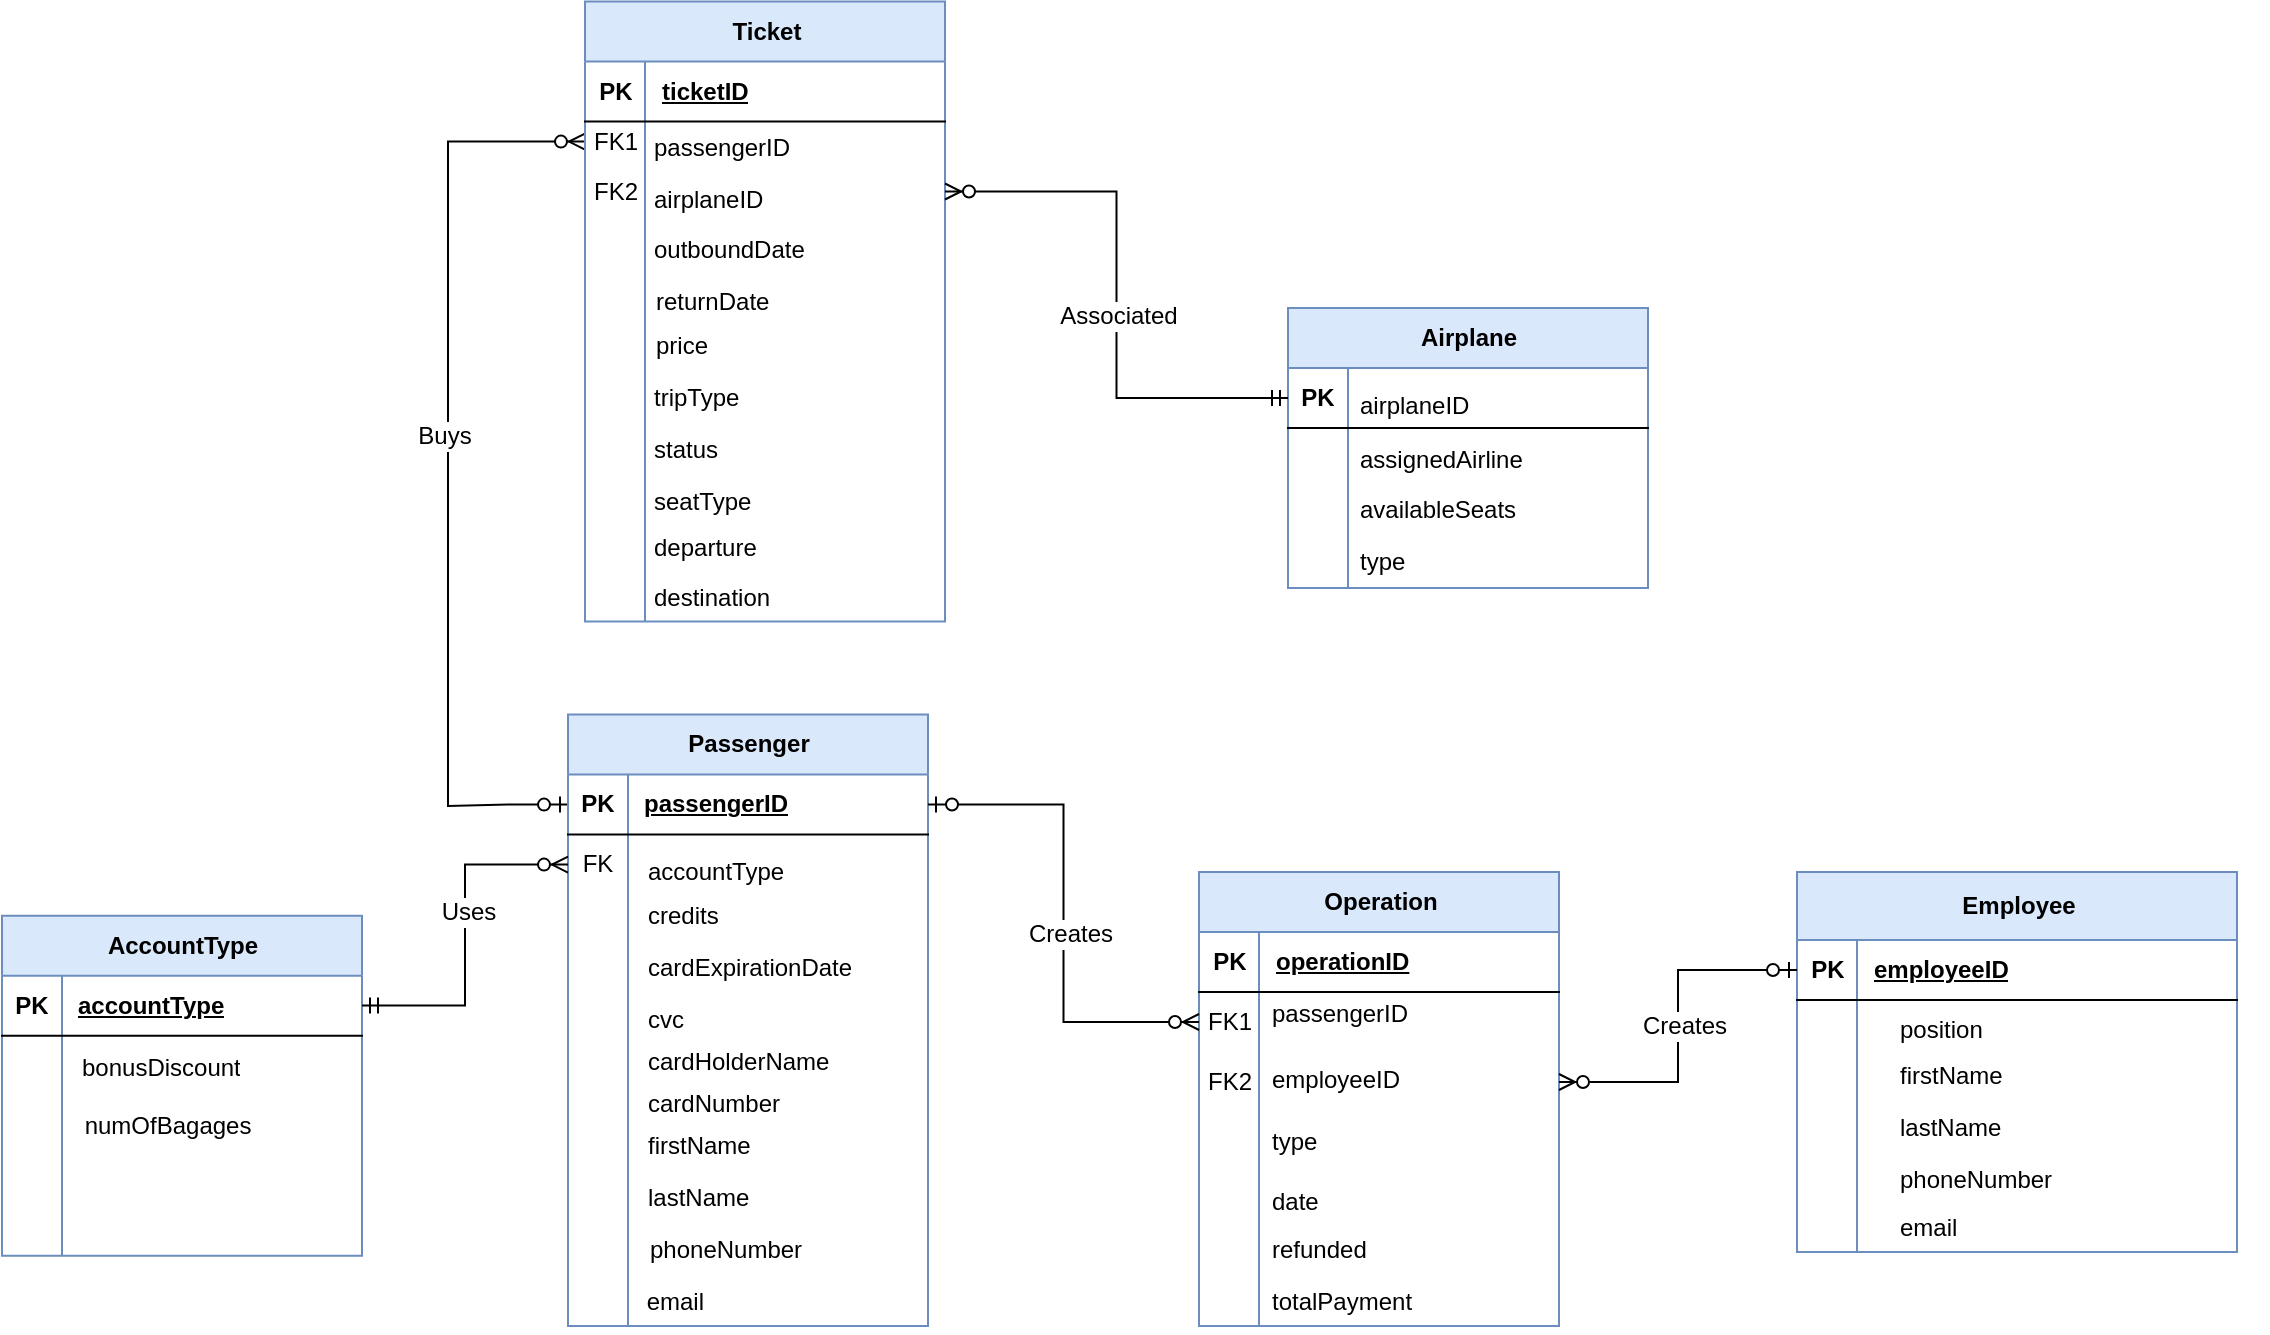 <mxfile version="24.8.0">
  <diagram id="C5RBs43oDa-KdzZeNtuy" name="Page-1">
    <mxGraphModel dx="1347" dy="735" grid="0" gridSize="10" guides="1" tooltips="1" connect="1" arrows="1" fold="1" page="1" pageScale="1" pageWidth="827" pageHeight="1169" math="0" shadow="0">
      <root>
        <mxCell id="WIyWlLk6GJQsqaUBKTNV-0" />
        <mxCell id="WIyWlLk6GJQsqaUBKTNV-1" parent="WIyWlLk6GJQsqaUBKTNV-0" />
        <mxCell id="CETGNp7XFRvlDch6rx29-30" value="" style="fontSize=12;html=1;endArrow=ERzeroToMany;startArrow=ERzeroToOne;rounded=0;edgeStyle=orthogonalEdgeStyle;" parent="WIyWlLk6GJQsqaUBKTNV-1" source="CETGNp7XFRvlDch6rx29-192" target="CETGNp7XFRvlDch6rx29-104" edge="1">
          <mxGeometry width="100" height="100" relative="1" as="geometry">
            <mxPoint x="570" y="590" as="sourcePoint" />
            <mxPoint x="683.878" y="350" as="targetPoint" />
            <Array as="points">
              <mxPoint x="570" y="519" />
              <mxPoint x="540" y="520" />
              <mxPoint x="540" y="110" />
            </Array>
          </mxGeometry>
        </mxCell>
        <mxCell id="uM2hpIKgyVyVSypeU8TG-0" value="Buys" style="edgeLabel;html=1;align=center;verticalAlign=middle;resizable=0;points=[];fontSize=12;" parent="CETGNp7XFRvlDch6rx29-30" vertex="1" connectable="0">
          <mxGeometry x="0.063" y="2" relative="1" as="geometry">
            <mxPoint as="offset" />
          </mxGeometry>
        </mxCell>
        <mxCell id="CETGNp7XFRvlDch6rx29-48" value="Operation" style="shape=table;startSize=30;container=1;collapsible=1;childLayout=tableLayout;fixedRows=1;rowLines=0;fontStyle=1;align=center;resizeLast=1;html=1;fillColor=#dae8fc;strokeColor=#6c8ebf;" parent="WIyWlLk6GJQsqaUBKTNV-1" vertex="1">
          <mxGeometry x="915.5" y="553" width="180" height="227" as="geometry" />
        </mxCell>
        <mxCell id="CETGNp7XFRvlDch6rx29-49" value="" style="shape=tableRow;horizontal=0;startSize=0;swimlaneHead=0;swimlaneBody=0;fillColor=none;collapsible=0;dropTarget=0;points=[[0,0.5],[1,0.5]];portConstraint=eastwest;top=0;left=0;right=0;bottom=1;" parent="CETGNp7XFRvlDch6rx29-48" vertex="1">
          <mxGeometry y="30" width="180" height="30" as="geometry" />
        </mxCell>
        <mxCell id="CETGNp7XFRvlDch6rx29-50" value="PK" style="shape=partialRectangle;connectable=0;fillColor=none;top=0;left=0;bottom=0;right=0;fontStyle=1;overflow=hidden;whiteSpace=wrap;html=1;" parent="CETGNp7XFRvlDch6rx29-49" vertex="1">
          <mxGeometry width="30" height="30" as="geometry">
            <mxRectangle width="30" height="30" as="alternateBounds" />
          </mxGeometry>
        </mxCell>
        <mxCell id="CETGNp7XFRvlDch6rx29-51" value="operationID" style="shape=partialRectangle;connectable=0;fillColor=none;top=0;left=0;bottom=0;right=0;align=left;spacingLeft=6;fontStyle=5;overflow=hidden;whiteSpace=wrap;html=1;" parent="CETGNp7XFRvlDch6rx29-49" vertex="1">
          <mxGeometry x="30" width="150" height="30" as="geometry">
            <mxRectangle width="150" height="30" as="alternateBounds" />
          </mxGeometry>
        </mxCell>
        <mxCell id="CETGNp7XFRvlDch6rx29-52" value="" style="shape=tableRow;horizontal=0;startSize=0;swimlaneHead=0;swimlaneBody=0;fillColor=none;collapsible=0;dropTarget=0;points=[[0,0.5],[1,0.5]];portConstraint=eastwest;top=0;left=0;right=0;bottom=0;" parent="CETGNp7XFRvlDch6rx29-48" vertex="1">
          <mxGeometry y="60" width="180" height="30" as="geometry" />
        </mxCell>
        <mxCell id="CETGNp7XFRvlDch6rx29-53" value="FK1" style="shape=partialRectangle;connectable=0;fillColor=none;top=0;left=0;bottom=0;right=0;editable=1;overflow=hidden;whiteSpace=wrap;html=1;" parent="CETGNp7XFRvlDch6rx29-52" vertex="1">
          <mxGeometry width="30" height="30" as="geometry">
            <mxRectangle width="30" height="30" as="alternateBounds" />
          </mxGeometry>
        </mxCell>
        <mxCell id="CETGNp7XFRvlDch6rx29-54" value="" style="shape=partialRectangle;connectable=0;fillColor=none;top=0;left=0;bottom=0;right=0;align=left;spacingLeft=6;overflow=hidden;whiteSpace=wrap;html=1;" parent="CETGNp7XFRvlDch6rx29-52" vertex="1">
          <mxGeometry x="30" width="150" height="30" as="geometry">
            <mxRectangle width="150" height="30" as="alternateBounds" />
          </mxGeometry>
        </mxCell>
        <mxCell id="CETGNp7XFRvlDch6rx29-55" value="" style="shape=tableRow;horizontal=0;startSize=0;swimlaneHead=0;swimlaneBody=0;fillColor=none;collapsible=0;dropTarget=0;points=[[0,0.5],[1,0.5]];portConstraint=eastwest;top=0;left=0;right=0;bottom=0;" parent="CETGNp7XFRvlDch6rx29-48" vertex="1">
          <mxGeometry y="90" width="180" height="30" as="geometry" />
        </mxCell>
        <mxCell id="CETGNp7XFRvlDch6rx29-56" value="FK2" style="shape=partialRectangle;connectable=0;fillColor=none;top=0;left=0;bottom=0;right=0;editable=1;overflow=hidden;whiteSpace=wrap;html=1;" parent="CETGNp7XFRvlDch6rx29-55" vertex="1">
          <mxGeometry width="30" height="30" as="geometry">
            <mxRectangle width="30" height="30" as="alternateBounds" />
          </mxGeometry>
        </mxCell>
        <mxCell id="CETGNp7XFRvlDch6rx29-57" value="" style="shape=partialRectangle;connectable=0;fillColor=none;top=0;left=0;bottom=0;right=0;align=left;spacingLeft=6;overflow=hidden;whiteSpace=wrap;html=1;" parent="CETGNp7XFRvlDch6rx29-55" vertex="1">
          <mxGeometry x="30" width="150" height="30" as="geometry">
            <mxRectangle width="150" height="30" as="alternateBounds" />
          </mxGeometry>
        </mxCell>
        <mxCell id="CETGNp7XFRvlDch6rx29-58" value="" style="shape=tableRow;horizontal=0;startSize=0;swimlaneHead=0;swimlaneBody=0;fillColor=none;collapsible=0;dropTarget=0;points=[[0,0.5],[1,0.5]];portConstraint=eastwest;top=0;left=0;right=0;bottom=0;" parent="CETGNp7XFRvlDch6rx29-48" vertex="1">
          <mxGeometry y="120" width="180" height="107" as="geometry" />
        </mxCell>
        <mxCell id="CETGNp7XFRvlDch6rx29-59" value="" style="shape=partialRectangle;connectable=0;fillColor=none;top=0;left=0;bottom=0;right=0;editable=1;overflow=hidden;whiteSpace=wrap;html=1;" parent="CETGNp7XFRvlDch6rx29-58" vertex="1">
          <mxGeometry width="30" height="107" as="geometry">
            <mxRectangle width="30" height="107" as="alternateBounds" />
          </mxGeometry>
        </mxCell>
        <mxCell id="CETGNp7XFRvlDch6rx29-60" value="" style="shape=partialRectangle;connectable=0;fillColor=none;top=0;left=0;bottom=0;right=0;align=left;spacingLeft=6;overflow=hidden;whiteSpace=wrap;html=1;" parent="CETGNp7XFRvlDch6rx29-58" vertex="1">
          <mxGeometry x="30" width="150" height="107" as="geometry">
            <mxRectangle width="150" height="107" as="alternateBounds" />
          </mxGeometry>
        </mxCell>
        <mxCell id="BGIZEROxM3A1e72S92r2-58" value="type" style="text;strokeColor=none;fillColor=none;align=left;verticalAlign=top;spacingLeft=4;spacingRight=4;overflow=hidden;rotatable=0;points=[[0,0.5],[1,0.5]];portConstraint=eastwest;whiteSpace=wrap;html=1;" parent="WIyWlLk6GJQsqaUBKTNV-1" vertex="1">
          <mxGeometry x="945.5" y="674" width="120" height="26" as="geometry" />
        </mxCell>
        <mxCell id="BGIZEROxM3A1e72S92r2-61" value="date" style="text;strokeColor=none;fillColor=none;align=left;verticalAlign=top;spacingLeft=4;spacingRight=4;overflow=hidden;rotatable=0;points=[[0,0.5],[1,0.5]];portConstraint=eastwest;whiteSpace=wrap;html=1;" parent="WIyWlLk6GJQsqaUBKTNV-1" vertex="1">
          <mxGeometry x="945.5" y="704" width="120" height="26" as="geometry" />
        </mxCell>
        <mxCell id="iAPkQYuaS3PHLz5bQzho-6" value="refunded" style="text;strokeColor=none;fillColor=none;align=left;verticalAlign=top;spacingLeft=4;spacingRight=4;overflow=hidden;rotatable=0;points=[[0,0.5],[1,0.5]];portConstraint=eastwest;whiteSpace=wrap;html=1;" parent="WIyWlLk6GJQsqaUBKTNV-1" vertex="1">
          <mxGeometry x="945.5" y="728" width="120" height="26" as="geometry" />
        </mxCell>
        <mxCell id="iAPkQYuaS3PHLz5bQzho-7" value="totalPayment" style="text;strokeColor=none;fillColor=none;align=left;verticalAlign=top;spacingLeft=4;spacingRight=4;overflow=hidden;rotatable=0;points=[[0,0.5],[1,0.5]];portConstraint=eastwest;whiteSpace=wrap;html=1;" parent="WIyWlLk6GJQsqaUBKTNV-1" vertex="1">
          <mxGeometry x="945.5" y="754" width="120" height="26" as="geometry" />
        </mxCell>
        <mxCell id="BGIZEROxM3A1e72S92r2-62" value="passengerID" style="text;strokeColor=none;fillColor=none;align=left;verticalAlign=top;spacingLeft=4;spacingRight=4;overflow=hidden;rotatable=0;points=[[0,0.5],[1,0.5]];portConstraint=eastwest;whiteSpace=wrap;html=1;" parent="WIyWlLk6GJQsqaUBKTNV-1" vertex="1">
          <mxGeometry x="945.5" y="610" width="120" height="25" as="geometry" />
        </mxCell>
        <mxCell id="CETGNp7XFRvlDch6rx29-100" value="Ticket" style="shape=table;startSize=30;container=1;collapsible=1;childLayout=tableLayout;fixedRows=1;rowLines=0;fontStyle=1;align=center;resizeLast=1;html=1;fillColor=#dae8fc;strokeColor=#6c8ebf;" parent="WIyWlLk6GJQsqaUBKTNV-1" vertex="1">
          <mxGeometry x="608.5" y="117.75" width="180" height="310" as="geometry" />
        </mxCell>
        <mxCell id="CETGNp7XFRvlDch6rx29-101" value="" style="shape=tableRow;horizontal=0;startSize=0;swimlaneHead=0;swimlaneBody=0;fillColor=none;collapsible=0;dropTarget=0;points=[[0,0.5],[1,0.5]];portConstraint=eastwest;top=0;left=0;right=0;bottom=1;" parent="CETGNp7XFRvlDch6rx29-100" vertex="1">
          <mxGeometry y="30" width="180" height="30" as="geometry" />
        </mxCell>
        <mxCell id="CETGNp7XFRvlDch6rx29-102" value="PK" style="shape=partialRectangle;connectable=0;fillColor=none;top=0;left=0;bottom=0;right=0;fontStyle=1;overflow=hidden;whiteSpace=wrap;html=1;" parent="CETGNp7XFRvlDch6rx29-101" vertex="1">
          <mxGeometry width="30" height="30" as="geometry">
            <mxRectangle width="30" height="30" as="alternateBounds" />
          </mxGeometry>
        </mxCell>
        <mxCell id="CETGNp7XFRvlDch6rx29-103" value="ticketID" style="shape=partialRectangle;connectable=0;fillColor=none;top=0;left=0;bottom=0;right=0;align=left;spacingLeft=6;fontStyle=5;overflow=hidden;whiteSpace=wrap;html=1;" parent="CETGNp7XFRvlDch6rx29-101" vertex="1">
          <mxGeometry x="30" width="150" height="30" as="geometry">
            <mxRectangle width="150" height="30" as="alternateBounds" />
          </mxGeometry>
        </mxCell>
        <mxCell id="CETGNp7XFRvlDch6rx29-104" value="" style="shape=tableRow;horizontal=0;startSize=0;swimlaneHead=0;swimlaneBody=0;fillColor=none;collapsible=0;dropTarget=0;points=[[0,0.5],[1,0.5]];portConstraint=eastwest;top=0;left=0;right=0;bottom=0;" parent="CETGNp7XFRvlDch6rx29-100" vertex="1">
          <mxGeometry y="60" width="180" height="20" as="geometry" />
        </mxCell>
        <mxCell id="CETGNp7XFRvlDch6rx29-105" value="FK1" style="shape=partialRectangle;connectable=0;fillColor=none;top=0;left=0;bottom=0;right=0;editable=1;overflow=hidden;whiteSpace=wrap;html=1;" parent="CETGNp7XFRvlDch6rx29-104" vertex="1">
          <mxGeometry width="30" height="20" as="geometry">
            <mxRectangle width="30" height="20" as="alternateBounds" />
          </mxGeometry>
        </mxCell>
        <mxCell id="CETGNp7XFRvlDch6rx29-106" value="" style="shape=partialRectangle;connectable=0;fillColor=none;top=0;left=0;bottom=0;right=0;align=left;spacingLeft=6;overflow=hidden;whiteSpace=wrap;html=1;" parent="CETGNp7XFRvlDch6rx29-104" vertex="1">
          <mxGeometry x="30" width="150" height="20" as="geometry">
            <mxRectangle width="150" height="20" as="alternateBounds" />
          </mxGeometry>
        </mxCell>
        <mxCell id="CETGNp7XFRvlDch6rx29-107" value="" style="shape=tableRow;horizontal=0;startSize=0;swimlaneHead=0;swimlaneBody=0;fillColor=none;collapsible=0;dropTarget=0;points=[[0,0.5],[1,0.5]];portConstraint=eastwest;top=0;left=0;right=0;bottom=0;" parent="CETGNp7XFRvlDch6rx29-100" vertex="1">
          <mxGeometry y="80" width="180" height="30" as="geometry" />
        </mxCell>
        <mxCell id="CETGNp7XFRvlDch6rx29-108" value="FK2" style="shape=partialRectangle;connectable=0;fillColor=none;top=0;left=0;bottom=0;right=0;editable=1;overflow=hidden;whiteSpace=wrap;html=1;" parent="CETGNp7XFRvlDch6rx29-107" vertex="1">
          <mxGeometry width="30" height="30" as="geometry">
            <mxRectangle width="30" height="30" as="alternateBounds" />
          </mxGeometry>
        </mxCell>
        <mxCell id="CETGNp7XFRvlDch6rx29-109" value="" style="shape=partialRectangle;connectable=0;fillColor=none;top=0;left=0;bottom=0;right=0;align=left;spacingLeft=6;overflow=hidden;whiteSpace=wrap;html=1;" parent="CETGNp7XFRvlDch6rx29-107" vertex="1">
          <mxGeometry x="30" width="150" height="30" as="geometry">
            <mxRectangle width="150" height="30" as="alternateBounds" />
          </mxGeometry>
        </mxCell>
        <mxCell id="CETGNp7XFRvlDch6rx29-110" value="" style="shape=tableRow;horizontal=0;startSize=0;swimlaneHead=0;swimlaneBody=0;fillColor=none;collapsible=0;dropTarget=0;points=[[0,0.5],[1,0.5]];portConstraint=eastwest;top=0;left=0;right=0;bottom=0;" parent="CETGNp7XFRvlDch6rx29-100" vertex="1">
          <mxGeometry y="110" width="180" height="200" as="geometry" />
        </mxCell>
        <mxCell id="CETGNp7XFRvlDch6rx29-111" value="" style="shape=partialRectangle;connectable=0;fillColor=none;top=0;left=0;bottom=0;right=0;editable=1;overflow=hidden;whiteSpace=wrap;html=1;" parent="CETGNp7XFRvlDch6rx29-110" vertex="1">
          <mxGeometry width="30" height="200" as="geometry">
            <mxRectangle width="30" height="200" as="alternateBounds" />
          </mxGeometry>
        </mxCell>
        <mxCell id="CETGNp7XFRvlDch6rx29-112" value="" style="shape=partialRectangle;connectable=0;fillColor=none;top=0;left=0;bottom=0;right=0;align=left;spacingLeft=6;overflow=hidden;whiteSpace=wrap;html=1;" parent="CETGNp7XFRvlDch6rx29-110" vertex="1">
          <mxGeometry x="30" width="150" height="200" as="geometry">
            <mxRectangle width="150" height="200" as="alternateBounds" />
          </mxGeometry>
        </mxCell>
        <mxCell id="TixNwKE1VY5OCuDRx1uv-124" value="outboundDate" style="text;strokeColor=none;fillColor=none;align=left;verticalAlign=top;spacingLeft=4;spacingRight=4;overflow=hidden;rotatable=0;points=[[0,0.5],[1,0.5]];portConstraint=eastwest;whiteSpace=wrap;html=1;" parent="WIyWlLk6GJQsqaUBKTNV-1" vertex="1">
          <mxGeometry x="637" y="227.5" width="130" height="26" as="geometry" />
        </mxCell>
        <mxCell id="s5Ub_9vOrKLqSlT67JaO-24" value="passengerID" style="text;strokeColor=none;fillColor=none;align=left;verticalAlign=top;spacingLeft=4;spacingRight=4;overflow=hidden;rotatable=0;points=[[0,0.5],[1,0.5]];portConstraint=eastwest;whiteSpace=wrap;html=1;" parent="WIyWlLk6GJQsqaUBKTNV-1" vertex="1">
          <mxGeometry x="637" y="176.75" width="130" height="26" as="geometry" />
        </mxCell>
        <mxCell id="TixNwKE1VY5OCuDRx1uv-125" value="returnDate" style="text;strokeColor=none;fillColor=none;align=left;verticalAlign=top;spacingLeft=4;spacingRight=4;overflow=hidden;rotatable=0;points=[[0,0.5],[1,0.5]];portConstraint=eastwest;whiteSpace=wrap;html=1;" parent="WIyWlLk6GJQsqaUBKTNV-1" vertex="1">
          <mxGeometry x="638" y="253.5" width="130" height="27" as="geometry" />
        </mxCell>
        <mxCell id="TixNwKE1VY5OCuDRx1uv-118" value="price" style="text;strokeColor=none;fillColor=none;align=left;verticalAlign=top;spacingLeft=4;spacingRight=4;overflow=hidden;rotatable=0;points=[[0,0.5],[1,0.5]];portConstraint=eastwest;whiteSpace=wrap;html=1;" parent="WIyWlLk6GJQsqaUBKTNV-1" vertex="1">
          <mxGeometry x="638" y="276" width="130" height="26" as="geometry" />
        </mxCell>
        <mxCell id="TixNwKE1VY5OCuDRx1uv-119" value="tripType" style="text;strokeColor=none;fillColor=none;align=left;verticalAlign=top;spacingLeft=4;spacingRight=4;overflow=hidden;rotatable=0;points=[[0,0.5],[1,0.5]];portConstraint=eastwest;whiteSpace=wrap;html=1;" parent="WIyWlLk6GJQsqaUBKTNV-1" vertex="1">
          <mxGeometry x="637" y="302" width="130" height="26" as="geometry" />
        </mxCell>
        <mxCell id="TixNwKE1VY5OCuDRx1uv-123" value="destination" style="text;strokeColor=none;fillColor=none;align=left;verticalAlign=top;spacingLeft=4;spacingRight=4;overflow=hidden;rotatable=0;points=[[0,0.5],[1,0.5]];portConstraint=eastwest;whiteSpace=wrap;html=1;" parent="WIyWlLk6GJQsqaUBKTNV-1" vertex="1">
          <mxGeometry x="637" y="401.75" width="130" height="26" as="geometry" />
        </mxCell>
        <mxCell id="TixNwKE1VY5OCuDRx1uv-122" value="departure" style="text;strokeColor=none;fillColor=none;align=left;verticalAlign=top;spacingLeft=4;spacingRight=4;overflow=hidden;rotatable=0;points=[[0,0.5],[1,0.5]];portConstraint=eastwest;whiteSpace=wrap;html=1;" parent="WIyWlLk6GJQsqaUBKTNV-1" vertex="1">
          <mxGeometry x="637" y="376.75" width="130" height="26" as="geometry" />
        </mxCell>
        <mxCell id="TixNwKE1VY5OCuDRx1uv-162" value="airplaneID" style="text;strokeColor=none;fillColor=none;align=left;verticalAlign=top;spacingLeft=4;spacingRight=4;overflow=hidden;rotatable=0;points=[[0,0.5],[1,0.5]];portConstraint=eastwest;whiteSpace=wrap;html=1;" parent="WIyWlLk6GJQsqaUBKTNV-1" vertex="1">
          <mxGeometry x="637" y="202.75" width="130" height="26" as="geometry" />
        </mxCell>
        <mxCell id="TixNwKE1VY5OCuDRx1uv-121" value="seatType" style="text;strokeColor=none;fillColor=none;align=left;verticalAlign=top;spacingLeft=4;spacingRight=4;overflow=hidden;rotatable=0;points=[[0,0.5],[1,0.5]];portConstraint=eastwest;whiteSpace=wrap;html=1;" parent="WIyWlLk6GJQsqaUBKTNV-1" vertex="1">
          <mxGeometry x="637" y="354" width="130" height="23" as="geometry" />
        </mxCell>
        <mxCell id="TixNwKE1VY5OCuDRx1uv-120" value="status" style="text;strokeColor=none;fillColor=none;align=left;verticalAlign=top;spacingLeft=4;spacingRight=4;overflow=hidden;rotatable=0;points=[[0,0.5],[1,0.5]];portConstraint=eastwest;whiteSpace=wrap;html=1;" parent="WIyWlLk6GJQsqaUBKTNV-1" vertex="1">
          <mxGeometry x="637" y="328" width="130" height="26" as="geometry" />
        </mxCell>
        <mxCell id="CETGNp7XFRvlDch6rx29-126" value="Airplane" style="shape=table;startSize=30;container=1;collapsible=1;childLayout=tableLayout;fixedRows=1;rowLines=0;fontStyle=1;align=center;resizeLast=1;html=1;fillColor=#dae8fc;strokeColor=#6c8ebf;" parent="WIyWlLk6GJQsqaUBKTNV-1" vertex="1">
          <mxGeometry x="960" y="271" width="180" height="140" as="geometry" />
        </mxCell>
        <mxCell id="CETGNp7XFRvlDch6rx29-127" value="" style="shape=tableRow;horizontal=0;startSize=0;swimlaneHead=0;swimlaneBody=0;fillColor=none;collapsible=0;dropTarget=0;points=[[0,0.5],[1,0.5]];portConstraint=eastwest;top=0;left=0;right=0;bottom=1;" parent="CETGNp7XFRvlDch6rx29-126" vertex="1">
          <mxGeometry y="30" width="180" height="30" as="geometry" />
        </mxCell>
        <mxCell id="CETGNp7XFRvlDch6rx29-128" value="PK" style="shape=partialRectangle;connectable=0;fillColor=none;top=0;left=0;bottom=0;right=0;fontStyle=1;overflow=hidden;whiteSpace=wrap;html=1;" parent="CETGNp7XFRvlDch6rx29-127" vertex="1">
          <mxGeometry width="30" height="30" as="geometry">
            <mxRectangle width="30" height="30" as="alternateBounds" />
          </mxGeometry>
        </mxCell>
        <mxCell id="CETGNp7XFRvlDch6rx29-129" value="" style="shape=partialRectangle;connectable=0;fillColor=none;top=0;left=0;bottom=0;right=0;align=left;spacingLeft=6;fontStyle=5;overflow=hidden;whiteSpace=wrap;html=1;" parent="CETGNp7XFRvlDch6rx29-127" vertex="1">
          <mxGeometry x="30" width="150" height="30" as="geometry">
            <mxRectangle width="150" height="30" as="alternateBounds" />
          </mxGeometry>
        </mxCell>
        <mxCell id="CETGNp7XFRvlDch6rx29-130" value="" style="shape=tableRow;horizontal=0;startSize=0;swimlaneHead=0;swimlaneBody=0;fillColor=none;collapsible=0;dropTarget=0;points=[[0,0.5],[1,0.5]];portConstraint=eastwest;top=0;left=0;right=0;bottom=0;" parent="CETGNp7XFRvlDch6rx29-126" vertex="1">
          <mxGeometry y="60" width="180" height="30" as="geometry" />
        </mxCell>
        <mxCell id="CETGNp7XFRvlDch6rx29-131" value="" style="shape=partialRectangle;connectable=0;fillColor=none;top=0;left=0;bottom=0;right=0;editable=1;overflow=hidden;whiteSpace=wrap;html=1;" parent="CETGNp7XFRvlDch6rx29-130" vertex="1">
          <mxGeometry width="30" height="30" as="geometry">
            <mxRectangle width="30" height="30" as="alternateBounds" />
          </mxGeometry>
        </mxCell>
        <mxCell id="CETGNp7XFRvlDch6rx29-132" value="" style="shape=partialRectangle;connectable=0;fillColor=none;top=0;left=0;bottom=0;right=0;align=left;spacingLeft=6;overflow=hidden;whiteSpace=wrap;html=1;" parent="CETGNp7XFRvlDch6rx29-130" vertex="1">
          <mxGeometry x="30" width="150" height="30" as="geometry">
            <mxRectangle width="150" height="30" as="alternateBounds" />
          </mxGeometry>
        </mxCell>
        <mxCell id="CETGNp7XFRvlDch6rx29-133" value="" style="shape=tableRow;horizontal=0;startSize=0;swimlaneHead=0;swimlaneBody=0;fillColor=none;collapsible=0;dropTarget=0;points=[[0,0.5],[1,0.5]];portConstraint=eastwest;top=0;left=0;right=0;bottom=0;" parent="CETGNp7XFRvlDch6rx29-126" vertex="1">
          <mxGeometry y="90" width="180" height="30" as="geometry" />
        </mxCell>
        <mxCell id="CETGNp7XFRvlDch6rx29-134" value="" style="shape=partialRectangle;connectable=0;fillColor=none;top=0;left=0;bottom=0;right=0;editable=1;overflow=hidden;whiteSpace=wrap;html=1;" parent="CETGNp7XFRvlDch6rx29-133" vertex="1">
          <mxGeometry width="30" height="30" as="geometry">
            <mxRectangle width="30" height="30" as="alternateBounds" />
          </mxGeometry>
        </mxCell>
        <mxCell id="CETGNp7XFRvlDch6rx29-135" value="" style="shape=partialRectangle;connectable=0;fillColor=none;top=0;left=0;bottom=0;right=0;align=left;spacingLeft=6;overflow=hidden;whiteSpace=wrap;html=1;" parent="CETGNp7XFRvlDch6rx29-133" vertex="1">
          <mxGeometry x="30" width="150" height="30" as="geometry">
            <mxRectangle width="150" height="30" as="alternateBounds" />
          </mxGeometry>
        </mxCell>
        <mxCell id="CETGNp7XFRvlDch6rx29-136" value="" style="shape=tableRow;horizontal=0;startSize=0;swimlaneHead=0;swimlaneBody=0;fillColor=none;collapsible=0;dropTarget=0;points=[[0,0.5],[1,0.5]];portConstraint=eastwest;top=0;left=0;right=0;bottom=0;" parent="CETGNp7XFRvlDch6rx29-126" vertex="1">
          <mxGeometry y="120" width="180" height="20" as="geometry" />
        </mxCell>
        <mxCell id="CETGNp7XFRvlDch6rx29-137" value="" style="shape=partialRectangle;connectable=0;fillColor=none;top=0;left=0;bottom=0;right=0;editable=1;overflow=hidden;whiteSpace=wrap;html=1;" parent="CETGNp7XFRvlDch6rx29-136" vertex="1">
          <mxGeometry width="30" height="20" as="geometry">
            <mxRectangle width="30" height="20" as="alternateBounds" />
          </mxGeometry>
        </mxCell>
        <mxCell id="CETGNp7XFRvlDch6rx29-138" value="" style="shape=partialRectangle;connectable=0;fillColor=none;top=0;left=0;bottom=0;right=0;align=left;spacingLeft=6;overflow=hidden;whiteSpace=wrap;html=1;" parent="CETGNp7XFRvlDch6rx29-136" vertex="1">
          <mxGeometry x="30" width="150" height="20" as="geometry">
            <mxRectangle width="150" height="20" as="alternateBounds" />
          </mxGeometry>
        </mxCell>
        <mxCell id="TixNwKE1VY5OCuDRx1uv-142" value="airplaneID" style="text;strokeColor=none;fillColor=none;align=left;verticalAlign=top;spacingLeft=4;spacingRight=4;overflow=hidden;rotatable=0;points=[[0,0.5],[1,0.5]];portConstraint=eastwest;whiteSpace=wrap;html=1;" parent="WIyWlLk6GJQsqaUBKTNV-1" vertex="1">
          <mxGeometry x="990" y="305.5" width="120" height="26" as="geometry" />
        </mxCell>
        <mxCell id="BGIZEROxM3A1e72S92r2-15" value="availableSeats" style="text;strokeColor=none;fillColor=none;align=left;verticalAlign=top;spacingLeft=4;spacingRight=4;overflow=hidden;rotatable=0;points=[[0,0.5],[1,0.5]];portConstraint=eastwest;whiteSpace=wrap;html=1;" parent="WIyWlLk6GJQsqaUBKTNV-1" vertex="1">
          <mxGeometry x="990" y="357.5" width="130" height="26" as="geometry" />
        </mxCell>
        <mxCell id="TixNwKE1VY5OCuDRx1uv-160" value="assignedAirline" style="text;strokeColor=none;fillColor=none;align=left;verticalAlign=top;spacingLeft=4;spacingRight=4;overflow=hidden;rotatable=0;points=[[0,0.5],[1,0.5]];portConstraint=eastwest;whiteSpace=wrap;html=1;" parent="WIyWlLk6GJQsqaUBKTNV-1" vertex="1">
          <mxGeometry x="990" y="332.5" width="120" height="26" as="geometry" />
        </mxCell>
        <mxCell id="CETGNp7XFRvlDch6rx29-139" value="Employee" style="shape=table;startSize=34;container=1;collapsible=1;childLayout=tableLayout;fixedRows=1;rowLines=0;fontStyle=1;align=center;resizeLast=1;html=1;fillColor=#dae8fc;strokeColor=#6c8ebf;" parent="WIyWlLk6GJQsqaUBKTNV-1" vertex="1">
          <mxGeometry x="1214.5" y="553" width="220" height="190" as="geometry" />
        </mxCell>
        <mxCell id="CETGNp7XFRvlDch6rx29-140" value="" style="shape=tableRow;horizontal=0;startSize=0;swimlaneHead=0;swimlaneBody=0;fillColor=none;collapsible=0;dropTarget=0;points=[[0,0.5],[1,0.5]];portConstraint=eastwest;top=0;left=0;right=0;bottom=1;" parent="CETGNp7XFRvlDch6rx29-139" vertex="1">
          <mxGeometry y="34" width="220" height="30" as="geometry" />
        </mxCell>
        <mxCell id="CETGNp7XFRvlDch6rx29-141" value="PK" style="shape=partialRectangle;connectable=0;fillColor=none;top=0;left=0;bottom=0;right=0;fontStyle=1;overflow=hidden;whiteSpace=wrap;html=1;" parent="CETGNp7XFRvlDch6rx29-140" vertex="1">
          <mxGeometry width="30" height="30" as="geometry">
            <mxRectangle width="30" height="30" as="alternateBounds" />
          </mxGeometry>
        </mxCell>
        <mxCell id="CETGNp7XFRvlDch6rx29-142" value="employeeID" style="shape=partialRectangle;connectable=0;fillColor=none;top=0;left=0;bottom=0;right=0;align=left;spacingLeft=6;fontStyle=5;overflow=hidden;whiteSpace=wrap;html=1;" parent="CETGNp7XFRvlDch6rx29-140" vertex="1">
          <mxGeometry x="30" width="190" height="30" as="geometry">
            <mxRectangle width="190" height="30" as="alternateBounds" />
          </mxGeometry>
        </mxCell>
        <mxCell id="CETGNp7XFRvlDch6rx29-146" value="" style="shape=tableRow;horizontal=0;startSize=0;swimlaneHead=0;swimlaneBody=0;fillColor=none;collapsible=0;dropTarget=0;points=[[0,0.5],[1,0.5]];portConstraint=eastwest;top=0;left=0;right=0;bottom=0;" parent="CETGNp7XFRvlDch6rx29-139" vertex="1">
          <mxGeometry y="64" width="220" height="30" as="geometry" />
        </mxCell>
        <mxCell id="CETGNp7XFRvlDch6rx29-147" value="" style="shape=partialRectangle;connectable=0;fillColor=none;top=0;left=0;bottom=0;right=0;editable=1;overflow=hidden;whiteSpace=wrap;html=1;" parent="CETGNp7XFRvlDch6rx29-146" vertex="1">
          <mxGeometry width="30" height="30" as="geometry">
            <mxRectangle width="30" height="30" as="alternateBounds" />
          </mxGeometry>
        </mxCell>
        <mxCell id="CETGNp7XFRvlDch6rx29-148" value="" style="shape=partialRectangle;connectable=0;fillColor=none;top=0;left=0;bottom=0;right=0;align=left;spacingLeft=6;overflow=hidden;whiteSpace=wrap;html=1;" parent="CETGNp7XFRvlDch6rx29-146" vertex="1">
          <mxGeometry x="30" width="190" height="30" as="geometry">
            <mxRectangle width="190" height="30" as="alternateBounds" />
          </mxGeometry>
        </mxCell>
        <mxCell id="CETGNp7XFRvlDch6rx29-149" value="" style="shape=tableRow;horizontal=0;startSize=0;swimlaneHead=0;swimlaneBody=0;fillColor=none;collapsible=0;dropTarget=0;points=[[0,0.5],[1,0.5]];portConstraint=eastwest;top=0;left=0;right=0;bottom=0;" parent="CETGNp7XFRvlDch6rx29-139" vertex="1">
          <mxGeometry y="94" width="220" height="96" as="geometry" />
        </mxCell>
        <mxCell id="CETGNp7XFRvlDch6rx29-150" value="" style="shape=partialRectangle;connectable=0;fillColor=none;top=0;left=0;bottom=0;right=0;editable=1;overflow=hidden;whiteSpace=wrap;html=1;" parent="CETGNp7XFRvlDch6rx29-149" vertex="1">
          <mxGeometry width="30" height="96" as="geometry">
            <mxRectangle width="30" height="96" as="alternateBounds" />
          </mxGeometry>
        </mxCell>
        <mxCell id="CETGNp7XFRvlDch6rx29-151" value="" style="shape=partialRectangle;connectable=0;fillColor=none;top=0;left=0;bottom=0;right=0;align=left;spacingLeft=6;overflow=hidden;whiteSpace=wrap;html=1;" parent="CETGNp7XFRvlDch6rx29-149" vertex="1">
          <mxGeometry x="30" width="190" height="96" as="geometry">
            <mxRectangle width="190" height="96" as="alternateBounds" />
          </mxGeometry>
        </mxCell>
        <mxCell id="TixNwKE1VY5OCuDRx1uv-102" value="position" style="text;strokeColor=none;fillColor=none;align=left;verticalAlign=top;spacingLeft=4;spacingRight=4;overflow=hidden;rotatable=0;points=[[0,0.5],[1,0.5]];portConstraint=eastwest;whiteSpace=wrap;html=1;" parent="WIyWlLk6GJQsqaUBKTNV-1" vertex="1">
          <mxGeometry x="1260" y="617.5" width="140" height="26" as="geometry" />
        </mxCell>
        <mxCell id="TixNwKE1VY5OCuDRx1uv-98" value="firstName" style="text;strokeColor=none;fillColor=none;align=left;verticalAlign=top;spacingLeft=4;spacingRight=4;overflow=hidden;rotatable=0;points=[[0,0.5],[1,0.5]];portConstraint=eastwest;whiteSpace=wrap;html=1;" parent="WIyWlLk6GJQsqaUBKTNV-1" vertex="1">
          <mxGeometry x="1260" y="640.5" width="129" height="26" as="geometry" />
        </mxCell>
        <mxCell id="TixNwKE1VY5OCuDRx1uv-127" value="phoneNumber" style="text;strokeColor=none;fillColor=none;align=left;verticalAlign=top;spacingLeft=4;spacingRight=4;overflow=hidden;rotatable=0;points=[[0,0.5],[1,0.5]];portConstraint=eastwest;whiteSpace=wrap;html=1;" parent="WIyWlLk6GJQsqaUBKTNV-1" vertex="1">
          <mxGeometry x="1260" y="692.5" width="129" height="26" as="geometry" />
        </mxCell>
        <mxCell id="TixNwKE1VY5OCuDRx1uv-126" value="lastName" style="text;strokeColor=none;fillColor=none;align=left;verticalAlign=top;spacingLeft=4;spacingRight=4;overflow=hidden;rotatable=0;points=[[0,0.5],[1,0.5]];portConstraint=eastwest;whiteSpace=wrap;html=1;" parent="WIyWlLk6GJQsqaUBKTNV-1" vertex="1">
          <mxGeometry x="1260" y="666.5" width="129" height="26" as="geometry" />
        </mxCell>
        <mxCell id="TixNwKE1VY5OCuDRx1uv-90" value="type" style="text;strokeColor=none;fillColor=none;align=left;verticalAlign=top;spacingLeft=4;spacingRight=4;overflow=hidden;rotatable=0;points=[[0,0.5],[1,0.5]];portConstraint=eastwest;whiteSpace=wrap;html=1;" parent="WIyWlLk6GJQsqaUBKTNV-1" vertex="1">
          <mxGeometry x="990" y="383.5" width="159" height="26" as="geometry" />
        </mxCell>
        <mxCell id="CETGNp7XFRvlDch6rx29-191" value="Passenger" style="shape=table;startSize=30;container=1;collapsible=1;childLayout=tableLayout;fixedRows=1;rowLines=0;fontStyle=1;align=center;resizeLast=1;html=1;fillColor=#dae8fc;strokeColor=#6c8ebf;" parent="WIyWlLk6GJQsqaUBKTNV-1" vertex="1">
          <mxGeometry x="600" y="474.25" width="180" height="305.75" as="geometry" />
        </mxCell>
        <mxCell id="CETGNp7XFRvlDch6rx29-192" value="" style="shape=tableRow;horizontal=0;startSize=0;swimlaneHead=0;swimlaneBody=0;fillColor=none;collapsible=0;dropTarget=0;points=[[0,0.5],[1,0.5]];portConstraint=eastwest;top=0;left=0;right=0;bottom=1;" parent="CETGNp7XFRvlDch6rx29-191" vertex="1">
          <mxGeometry y="30" width="180" height="30" as="geometry" />
        </mxCell>
        <mxCell id="CETGNp7XFRvlDch6rx29-193" value="PK" style="shape=partialRectangle;connectable=0;fillColor=none;top=0;left=0;bottom=0;right=0;fontStyle=1;overflow=hidden;whiteSpace=wrap;html=1;" parent="CETGNp7XFRvlDch6rx29-192" vertex="1">
          <mxGeometry width="30" height="30" as="geometry">
            <mxRectangle width="30" height="30" as="alternateBounds" />
          </mxGeometry>
        </mxCell>
        <mxCell id="CETGNp7XFRvlDch6rx29-194" value="passengerID" style="shape=partialRectangle;connectable=0;fillColor=none;top=0;left=0;bottom=0;right=0;align=left;spacingLeft=6;fontStyle=5;overflow=hidden;whiteSpace=wrap;html=1;" parent="CETGNp7XFRvlDch6rx29-192" vertex="1">
          <mxGeometry x="30" width="150" height="30" as="geometry">
            <mxRectangle width="150" height="30" as="alternateBounds" />
          </mxGeometry>
        </mxCell>
        <mxCell id="CETGNp7XFRvlDch6rx29-195" value="" style="shape=tableRow;horizontal=0;startSize=0;swimlaneHead=0;swimlaneBody=0;fillColor=none;collapsible=0;dropTarget=0;points=[[0,0.5],[1,0.5]];portConstraint=eastwest;top=0;left=0;right=0;bottom=0;" parent="CETGNp7XFRvlDch6rx29-191" vertex="1">
          <mxGeometry y="60" width="180" height="30" as="geometry" />
        </mxCell>
        <mxCell id="CETGNp7XFRvlDch6rx29-196" value="FK" style="shape=partialRectangle;connectable=0;fillColor=none;top=0;left=0;bottom=0;right=0;editable=1;overflow=hidden;whiteSpace=wrap;html=1;" parent="CETGNp7XFRvlDch6rx29-195" vertex="1">
          <mxGeometry width="30" height="30" as="geometry">
            <mxRectangle width="30" height="30" as="alternateBounds" />
          </mxGeometry>
        </mxCell>
        <mxCell id="CETGNp7XFRvlDch6rx29-197" value="" style="shape=partialRectangle;connectable=0;fillColor=none;top=0;left=0;bottom=0;right=0;align=left;spacingLeft=6;overflow=hidden;whiteSpace=wrap;html=1;" parent="CETGNp7XFRvlDch6rx29-195" vertex="1">
          <mxGeometry x="30" width="150" height="30" as="geometry">
            <mxRectangle width="150" height="30" as="alternateBounds" />
          </mxGeometry>
        </mxCell>
        <mxCell id="CETGNp7XFRvlDch6rx29-198" value="" style="shape=tableRow;horizontal=0;startSize=0;swimlaneHead=0;swimlaneBody=0;fillColor=none;collapsible=0;dropTarget=0;points=[[0,0.5],[1,0.5]];portConstraint=eastwest;top=0;left=0;right=0;bottom=0;" parent="CETGNp7XFRvlDch6rx29-191" vertex="1">
          <mxGeometry y="90" width="180" height="30" as="geometry" />
        </mxCell>
        <mxCell id="CETGNp7XFRvlDch6rx29-199" value="" style="shape=partialRectangle;connectable=0;fillColor=none;top=0;left=0;bottom=0;right=0;editable=1;overflow=hidden;whiteSpace=wrap;html=1;" parent="CETGNp7XFRvlDch6rx29-198" vertex="1">
          <mxGeometry width="30" height="30" as="geometry">
            <mxRectangle width="30" height="30" as="alternateBounds" />
          </mxGeometry>
        </mxCell>
        <mxCell id="CETGNp7XFRvlDch6rx29-200" value="" style="shape=partialRectangle;connectable=0;fillColor=none;top=0;left=0;bottom=0;right=0;align=left;spacingLeft=6;overflow=hidden;whiteSpace=wrap;html=1;" parent="CETGNp7XFRvlDch6rx29-198" vertex="1">
          <mxGeometry x="30" width="150" height="30" as="geometry">
            <mxRectangle width="150" height="30" as="alternateBounds" />
          </mxGeometry>
        </mxCell>
        <mxCell id="CETGNp7XFRvlDch6rx29-201" value="" style="shape=tableRow;horizontal=0;startSize=0;swimlaneHead=0;swimlaneBody=0;fillColor=none;collapsible=0;dropTarget=0;points=[[0,0.5],[1,0.5]];portConstraint=eastwest;top=0;left=0;right=0;bottom=0;" parent="CETGNp7XFRvlDch6rx29-191" vertex="1">
          <mxGeometry y="120" width="180" height="186" as="geometry" />
        </mxCell>
        <mxCell id="CETGNp7XFRvlDch6rx29-202" value="" style="shape=partialRectangle;connectable=0;fillColor=none;top=0;left=0;bottom=0;right=0;editable=1;overflow=hidden;whiteSpace=wrap;html=1;" parent="CETGNp7XFRvlDch6rx29-201" vertex="1">
          <mxGeometry width="30" height="186" as="geometry">
            <mxRectangle width="30" height="186" as="alternateBounds" />
          </mxGeometry>
        </mxCell>
        <mxCell id="CETGNp7XFRvlDch6rx29-203" value="" style="shape=partialRectangle;connectable=0;fillColor=none;top=0;left=0;bottom=0;right=0;align=left;spacingLeft=6;overflow=hidden;whiteSpace=wrap;html=1;" parent="CETGNp7XFRvlDch6rx29-201" vertex="1">
          <mxGeometry x="30" width="150" height="186" as="geometry">
            <mxRectangle width="150" height="186" as="alternateBounds" />
          </mxGeometry>
        </mxCell>
        <mxCell id="TixNwKE1VY5OCuDRx1uv-145" value="credits" style="text;strokeColor=none;fillColor=none;align=left;verticalAlign=top;spacingLeft=4;spacingRight=4;overflow=hidden;rotatable=0;points=[[0,0.5],[1,0.5]];portConstraint=eastwest;whiteSpace=wrap;html=1;" parent="WIyWlLk6GJQsqaUBKTNV-1" vertex="1">
          <mxGeometry x="634" y="560.75" width="130" height="26" as="geometry" />
        </mxCell>
        <mxCell id="TixNwKE1VY5OCuDRx1uv-4" value="cardNumber" style="text;strokeColor=none;fillColor=none;align=left;verticalAlign=top;spacingLeft=4;spacingRight=4;overflow=hidden;rotatable=0;points=[[0,0.5],[1,0.5]];portConstraint=eastwest;whiteSpace=wrap;html=1;" parent="WIyWlLk6GJQsqaUBKTNV-1" vertex="1">
          <mxGeometry x="634" y="655.25" width="130" height="28" as="geometry" />
        </mxCell>
        <mxCell id="TixNwKE1VY5OCuDRx1uv-6" value="cvc" style="text;strokeColor=none;fillColor=none;align=left;verticalAlign=top;spacingLeft=4;spacingRight=4;overflow=hidden;rotatable=0;points=[[0,0.5],[1,0.5]];portConstraint=eastwest;whiteSpace=wrap;html=1;" parent="WIyWlLk6GJQsqaUBKTNV-1" vertex="1">
          <mxGeometry x="634" y="612.75" width="120" height="26" as="geometry" />
        </mxCell>
        <mxCell id="TixNwKE1VY5OCuDRx1uv-60" value="cardExpirationDate" style="text;strokeColor=none;fillColor=none;align=left;verticalAlign=top;spacingLeft=4;spacingRight=4;overflow=hidden;rotatable=0;points=[[0,0.5],[1,0.5]];portConstraint=eastwest;whiteSpace=wrap;html=1;" parent="WIyWlLk6GJQsqaUBKTNV-1" vertex="1">
          <mxGeometry x="634" y="586.75" width="120" height="26" as="geometry" />
        </mxCell>
        <mxCell id="TixNwKE1VY5OCuDRx1uv-5" value="cardHolderName" style="text;strokeColor=none;fillColor=none;align=left;verticalAlign=top;spacingLeft=4;spacingRight=4;overflow=hidden;rotatable=0;points=[[0,0.5],[1,0.5]];portConstraint=eastwest;whiteSpace=wrap;html=1;" parent="WIyWlLk6GJQsqaUBKTNV-1" vertex="1">
          <mxGeometry x="634" y="633.75" width="130" height="26" as="geometry" />
        </mxCell>
        <mxCell id="TixNwKE1VY5OCuDRx1uv-114" value="accountType" style="text;strokeColor=none;fillColor=none;align=left;verticalAlign=top;spacingLeft=4;spacingRight=4;overflow=hidden;rotatable=0;points=[[0,0.5],[1,0.5]];portConstraint=eastwest;whiteSpace=wrap;html=1;" parent="WIyWlLk6GJQsqaUBKTNV-1" vertex="1">
          <mxGeometry x="634" y="538.75" width="160" height="26" as="geometry" />
        </mxCell>
        <mxCell id="s5Ub_9vOrKLqSlT67JaO-4" value="bonusDiscount" style="text;strokeColor=none;fillColor=none;align=left;verticalAlign=top;spacingLeft=4;spacingRight=4;overflow=hidden;rotatable=0;points=[[0,0.5],[1,0.5]];portConstraint=eastwest;whiteSpace=wrap;html=1;" parent="WIyWlLk6GJQsqaUBKTNV-1" vertex="1">
          <mxGeometry x="351" y="636.83" width="160" height="26" as="geometry" />
        </mxCell>
        <mxCell id="s5Ub_9vOrKLqSlT67JaO-0" value="firstName" style="text;strokeColor=none;fillColor=none;align=left;verticalAlign=top;spacingLeft=4;spacingRight=4;overflow=hidden;rotatable=0;points=[[0,0.5],[1,0.5]];portConstraint=eastwest;whiteSpace=wrap;html=1;" parent="WIyWlLk6GJQsqaUBKTNV-1" vertex="1">
          <mxGeometry x="634" y="675.75" width="129" height="26" as="geometry" />
        </mxCell>
        <mxCell id="s5Ub_9vOrKLqSlT67JaO-1" value="phoneNumber" style="text;strokeColor=none;fillColor=none;align=left;verticalAlign=top;spacingLeft=4;spacingRight=4;overflow=hidden;rotatable=0;points=[[0,0.5],[1,0.5]];portConstraint=eastwest;whiteSpace=wrap;html=1;" parent="WIyWlLk6GJQsqaUBKTNV-1" vertex="1">
          <mxGeometry x="635" y="727.75" width="129" height="26" as="geometry" />
        </mxCell>
        <mxCell id="s5Ub_9vOrKLqSlT67JaO-2" value="lastName" style="text;strokeColor=none;fillColor=none;align=left;verticalAlign=top;spacingLeft=4;spacingRight=4;overflow=hidden;rotatable=0;points=[[0,0.5],[1,0.5]];portConstraint=eastwest;whiteSpace=wrap;html=1;" parent="WIyWlLk6GJQsqaUBKTNV-1" vertex="1">
          <mxGeometry x="634" y="701.75" width="129" height="26" as="geometry" />
        </mxCell>
        <mxCell id="s5Ub_9vOrKLqSlT67JaO-7" value="AccountType" style="shape=table;startSize=30;container=1;collapsible=1;childLayout=tableLayout;fixedRows=1;rowLines=0;fontStyle=1;align=center;resizeLast=1;html=1;fillColor=#dae8fc;strokeColor=#6c8ebf;" parent="WIyWlLk6GJQsqaUBKTNV-1" vertex="1">
          <mxGeometry x="317" y="574.83" width="180" height="170" as="geometry" />
        </mxCell>
        <mxCell id="s5Ub_9vOrKLqSlT67JaO-8" value="" style="shape=tableRow;horizontal=0;startSize=0;swimlaneHead=0;swimlaneBody=0;fillColor=none;collapsible=0;dropTarget=0;points=[[0,0.5],[1,0.5]];portConstraint=eastwest;top=0;left=0;right=0;bottom=1;" parent="s5Ub_9vOrKLqSlT67JaO-7" vertex="1">
          <mxGeometry y="30" width="180" height="30" as="geometry" />
        </mxCell>
        <mxCell id="s5Ub_9vOrKLqSlT67JaO-9" value="PK" style="shape=partialRectangle;connectable=0;fillColor=none;top=0;left=0;bottom=0;right=0;fontStyle=1;overflow=hidden;whiteSpace=wrap;html=1;" parent="s5Ub_9vOrKLqSlT67JaO-8" vertex="1">
          <mxGeometry width="30" height="30" as="geometry">
            <mxRectangle width="30" height="30" as="alternateBounds" />
          </mxGeometry>
        </mxCell>
        <mxCell id="s5Ub_9vOrKLqSlT67JaO-10" value="accountType" style="shape=partialRectangle;connectable=0;fillColor=none;top=0;left=0;bottom=0;right=0;align=left;spacingLeft=6;fontStyle=5;overflow=hidden;whiteSpace=wrap;html=1;" parent="s5Ub_9vOrKLqSlT67JaO-8" vertex="1">
          <mxGeometry x="30" width="150" height="30" as="geometry">
            <mxRectangle width="150" height="30" as="alternateBounds" />
          </mxGeometry>
        </mxCell>
        <mxCell id="s5Ub_9vOrKLqSlT67JaO-11" value="" style="shape=tableRow;horizontal=0;startSize=0;swimlaneHead=0;swimlaneBody=0;fillColor=none;collapsible=0;dropTarget=0;points=[[0,0.5],[1,0.5]];portConstraint=eastwest;top=0;left=0;right=0;bottom=0;" parent="s5Ub_9vOrKLqSlT67JaO-7" vertex="1">
          <mxGeometry y="60" width="180" height="30" as="geometry" />
        </mxCell>
        <mxCell id="s5Ub_9vOrKLqSlT67JaO-12" value="" style="shape=partialRectangle;connectable=0;fillColor=none;top=0;left=0;bottom=0;right=0;editable=1;overflow=hidden;whiteSpace=wrap;html=1;" parent="s5Ub_9vOrKLqSlT67JaO-11" vertex="1">
          <mxGeometry width="30" height="30" as="geometry">
            <mxRectangle width="30" height="30" as="alternateBounds" />
          </mxGeometry>
        </mxCell>
        <mxCell id="s5Ub_9vOrKLqSlT67JaO-13" value="" style="shape=partialRectangle;connectable=0;fillColor=none;top=0;left=0;bottom=0;right=0;align=left;spacingLeft=6;overflow=hidden;whiteSpace=wrap;html=1;" parent="s5Ub_9vOrKLqSlT67JaO-11" vertex="1">
          <mxGeometry x="30" width="150" height="30" as="geometry">
            <mxRectangle width="150" height="30" as="alternateBounds" />
          </mxGeometry>
        </mxCell>
        <mxCell id="iAPkQYuaS3PHLz5bQzho-3" value="" style="shape=tableRow;horizontal=0;startSize=0;swimlaneHead=0;swimlaneBody=0;fillColor=none;collapsible=0;dropTarget=0;points=[[0,0.5],[1,0.5]];portConstraint=eastwest;top=0;left=0;right=0;bottom=0;" parent="s5Ub_9vOrKLqSlT67JaO-7" vertex="1">
          <mxGeometry y="90" width="180" height="30" as="geometry" />
        </mxCell>
        <mxCell id="iAPkQYuaS3PHLz5bQzho-4" value="" style="shape=partialRectangle;connectable=0;fillColor=none;top=0;left=0;bottom=0;right=0;editable=1;overflow=hidden;whiteSpace=wrap;html=1;" parent="iAPkQYuaS3PHLz5bQzho-3" vertex="1">
          <mxGeometry width="30" height="30" as="geometry">
            <mxRectangle width="30" height="30" as="alternateBounds" />
          </mxGeometry>
        </mxCell>
        <mxCell id="iAPkQYuaS3PHLz5bQzho-5" value="&amp;nbsp;numOfBagages" style="shape=partialRectangle;connectable=0;fillColor=none;top=0;left=0;bottom=0;right=0;align=left;spacingLeft=6;overflow=hidden;whiteSpace=wrap;html=1;" parent="iAPkQYuaS3PHLz5bQzho-3" vertex="1">
          <mxGeometry x="30" width="150" height="30" as="geometry">
            <mxRectangle width="150" height="30" as="alternateBounds" />
          </mxGeometry>
        </mxCell>
        <mxCell id="s5Ub_9vOrKLqSlT67JaO-14" value="" style="shape=tableRow;horizontal=0;startSize=0;swimlaneHead=0;swimlaneBody=0;fillColor=none;collapsible=0;dropTarget=0;points=[[0,0.5],[1,0.5]];portConstraint=eastwest;top=0;left=0;right=0;bottom=0;" parent="s5Ub_9vOrKLqSlT67JaO-7" vertex="1">
          <mxGeometry y="120" width="180" height="30" as="geometry" />
        </mxCell>
        <mxCell id="s5Ub_9vOrKLqSlT67JaO-15" value="" style="shape=partialRectangle;connectable=0;fillColor=none;top=0;left=0;bottom=0;right=0;editable=1;overflow=hidden;whiteSpace=wrap;html=1;" parent="s5Ub_9vOrKLqSlT67JaO-14" vertex="1">
          <mxGeometry width="30" height="30" as="geometry">
            <mxRectangle width="30" height="30" as="alternateBounds" />
          </mxGeometry>
        </mxCell>
        <mxCell id="s5Ub_9vOrKLqSlT67JaO-16" value="" style="shape=partialRectangle;connectable=0;fillColor=none;top=0;left=0;bottom=0;right=0;align=left;spacingLeft=6;overflow=hidden;whiteSpace=wrap;html=1;" parent="s5Ub_9vOrKLqSlT67JaO-14" vertex="1">
          <mxGeometry x="30" width="150" height="30" as="geometry">
            <mxRectangle width="150" height="30" as="alternateBounds" />
          </mxGeometry>
        </mxCell>
        <mxCell id="s5Ub_9vOrKLqSlT67JaO-17" value="" style="shape=tableRow;horizontal=0;startSize=0;swimlaneHead=0;swimlaneBody=0;fillColor=none;collapsible=0;dropTarget=0;points=[[0,0.5],[1,0.5]];portConstraint=eastwest;top=0;left=0;right=0;bottom=0;" parent="s5Ub_9vOrKLqSlT67JaO-7" vertex="1">
          <mxGeometry y="150" width="180" height="20" as="geometry" />
        </mxCell>
        <mxCell id="s5Ub_9vOrKLqSlT67JaO-18" value="" style="shape=partialRectangle;connectable=0;fillColor=none;top=0;left=0;bottom=0;right=0;editable=1;overflow=hidden;whiteSpace=wrap;html=1;" parent="s5Ub_9vOrKLqSlT67JaO-17" vertex="1">
          <mxGeometry width="30" height="20" as="geometry">
            <mxRectangle width="30" height="20" as="alternateBounds" />
          </mxGeometry>
        </mxCell>
        <mxCell id="s5Ub_9vOrKLqSlT67JaO-19" value="" style="shape=partialRectangle;connectable=0;fillColor=none;top=0;left=0;bottom=0;right=0;align=left;spacingLeft=6;overflow=hidden;whiteSpace=wrap;html=1;" parent="s5Ub_9vOrKLqSlT67JaO-17" vertex="1">
          <mxGeometry x="30" width="150" height="20" as="geometry">
            <mxRectangle width="150" height="20" as="alternateBounds" />
          </mxGeometry>
        </mxCell>
        <mxCell id="s5Ub_9vOrKLqSlT67JaO-23" value="" style="fontSize=12;html=1;endArrow=ERzeroToMany;startArrow=ERmandOne;rounded=0;edgeStyle=orthogonalEdgeStyle;" parent="WIyWlLk6GJQsqaUBKTNV-1" source="s5Ub_9vOrKLqSlT67JaO-8" target="CETGNp7XFRvlDch6rx29-195" edge="1">
          <mxGeometry width="100" height="100" relative="1" as="geometry">
            <mxPoint x="795" y="816" as="sourcePoint" />
            <mxPoint x="855" y="766" as="targetPoint" />
          </mxGeometry>
        </mxCell>
        <mxCell id="uM2hpIKgyVyVSypeU8TG-2" value="Uses" style="edgeLabel;html=1;align=center;verticalAlign=middle;resizable=0;points=[];fontSize=12;" parent="s5Ub_9vOrKLqSlT67JaO-23" vertex="1" connectable="0">
          <mxGeometry x="0.137" y="-1" relative="1" as="geometry">
            <mxPoint as="offset" />
          </mxGeometry>
        </mxCell>
        <mxCell id="s5Ub_9vOrKLqSlT67JaO-27" value="" style="fontSize=12;html=1;endArrow=ERzeroToMany;startArrow=ERmandOne;rounded=0;edgeStyle=orthogonalEdgeStyle;entryX=1;entryY=0.5;entryDx=0;entryDy=0;" parent="WIyWlLk6GJQsqaUBKTNV-1" source="CETGNp7XFRvlDch6rx29-127" target="CETGNp7XFRvlDch6rx29-107" edge="1">
          <mxGeometry width="100" height="100" relative="1" as="geometry">
            <mxPoint x="1045" y="249.83" as="sourcePoint" />
            <mxPoint x="795" y="249.83" as="targetPoint" />
          </mxGeometry>
        </mxCell>
        <mxCell id="uM2hpIKgyVyVSypeU8TG-4" value="Associated" style="edgeLabel;html=1;align=center;verticalAlign=middle;resizable=0;points=[];fontSize=12;" parent="s5Ub_9vOrKLqSlT67JaO-27" vertex="1" connectable="0">
          <mxGeometry x="-0.066" relative="1" as="geometry">
            <mxPoint y="1" as="offset" />
          </mxGeometry>
        </mxCell>
        <mxCell id="s5Ub_9vOrKLqSlT67JaO-29" value="employeeID" style="text;strokeColor=none;fillColor=none;align=left;verticalAlign=top;spacingLeft=4;spacingRight=4;overflow=hidden;rotatable=0;points=[[0,0.5],[1,0.5]];portConstraint=eastwest;whiteSpace=wrap;html=1;" parent="WIyWlLk6GJQsqaUBKTNV-1" vertex="1">
          <mxGeometry x="945.5" y="643" width="120" height="25" as="geometry" />
        </mxCell>
        <mxCell id="s5Ub_9vOrKLqSlT67JaO-32" value="" style="fontSize=12;html=1;endArrow=ERzeroToMany;startArrow=ERzeroToOne;rounded=0;edgeStyle=orthogonalEdgeStyle;" parent="WIyWlLk6GJQsqaUBKTNV-1" source="CETGNp7XFRvlDch6rx29-140" target="CETGNp7XFRvlDch6rx29-55" edge="1">
          <mxGeometry width="100" height="100" relative="1" as="geometry">
            <mxPoint x="1230" y="610.66" as="sourcePoint" />
            <mxPoint x="1095.5" y="610.66" as="targetPoint" />
          </mxGeometry>
        </mxCell>
        <mxCell id="uM2hpIKgyVyVSypeU8TG-3" value="Creates" style="edgeLabel;html=1;align=center;verticalAlign=middle;resizable=0;points=[];fontSize=12;" parent="s5Ub_9vOrKLqSlT67JaO-32" vertex="1" connectable="0">
          <mxGeometry x="-0.002" y="3" relative="1" as="geometry">
            <mxPoint as="offset" />
          </mxGeometry>
        </mxCell>
        <mxCell id="s5Ub_9vOrKLqSlT67JaO-33" value="" style="fontSize=12;html=1;endArrow=ERzeroToMany;startArrow=ERzeroToOne;rounded=0;entryX=0;entryY=0.5;entryDx=0;entryDy=0;exitX=1;exitY=0.5;exitDx=0;exitDy=0;edgeStyle=orthogonalEdgeStyle;" parent="WIyWlLk6GJQsqaUBKTNV-1" source="CETGNp7XFRvlDch6rx29-192" target="CETGNp7XFRvlDch6rx29-52" edge="1">
          <mxGeometry width="100" height="100" relative="1" as="geometry">
            <mxPoint x="985.5" y="740" as="sourcePoint" />
            <mxPoint x="851.5" y="740" as="targetPoint" />
          </mxGeometry>
        </mxCell>
        <mxCell id="uM2hpIKgyVyVSypeU8TG-1" value="Creates" style="edgeLabel;html=1;align=center;verticalAlign=middle;resizable=0;points=[];fontSize=12;" parent="s5Ub_9vOrKLqSlT67JaO-33" vertex="1" connectable="0">
          <mxGeometry x="0.086" y="3" relative="1" as="geometry">
            <mxPoint as="offset" />
          </mxGeometry>
        </mxCell>
        <mxCell id="YiYaA1xMd0rm02OPg3YB-0" value="&amp;nbsp;email" style="text;strokeColor=none;fillColor=none;align=left;verticalAlign=top;spacingLeft=4;spacingRight=4;overflow=hidden;rotatable=0;points=[[0,0.5],[1,0.5]];portConstraint=eastwest;whiteSpace=wrap;html=1;" vertex="1" parent="WIyWlLk6GJQsqaUBKTNV-1">
          <mxGeometry x="630" y="754" width="150" height="26" as="geometry" />
        </mxCell>
        <mxCell id="YiYaA1xMd0rm02OPg3YB-1" value="email" style="text;strokeColor=none;fillColor=none;align=left;verticalAlign=top;spacingLeft=4;spacingRight=4;overflow=hidden;rotatable=0;points=[[0,0.5],[1,0.5]];portConstraint=eastwest;whiteSpace=wrap;html=1;" vertex="1" parent="WIyWlLk6GJQsqaUBKTNV-1">
          <mxGeometry x="1260" y="717" width="190" height="26" as="geometry" />
        </mxCell>
      </root>
    </mxGraphModel>
  </diagram>
</mxfile>
